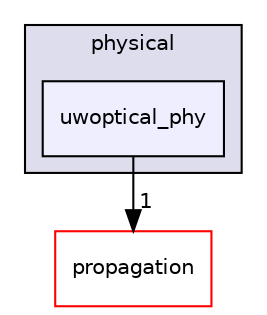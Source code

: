 digraph "uwoptical_phy" {
  compound=true
  node [ fontsize="10", fontname="Helvetica"];
  edge [ labelfontsize="10", labelfontname="Helvetica"];
  subgraph clusterdir_72e4c916a7f28a58468fd1f36d6e4463 {
    graph [ bgcolor="#ddddee", pencolor="black", label="physical" fontname="Helvetica", fontsize="10", URL="dir_72e4c916a7f28a58468fd1f36d6e4463.html"]
  dir_6811b4551c3f712bb8656e160170ca26 [shape=box, label="uwoptical_phy", style="filled", fillcolor="#eeeeff", pencolor="black", URL="dir_6811b4551c3f712bb8656e160170ca26.html"];
  }
  dir_a917c7a805e958ac3c702f6fd81d5d90 [shape=box label="propagation" fillcolor="white" style="filled" color="red" URL="dir_a917c7a805e958ac3c702f6fd81d5d90.html"];
  dir_6811b4551c3f712bb8656e160170ca26->dir_a917c7a805e958ac3c702f6fd81d5d90 [headlabel="1", labeldistance=1.5 headhref="dir_000041_000042.html"];
}
